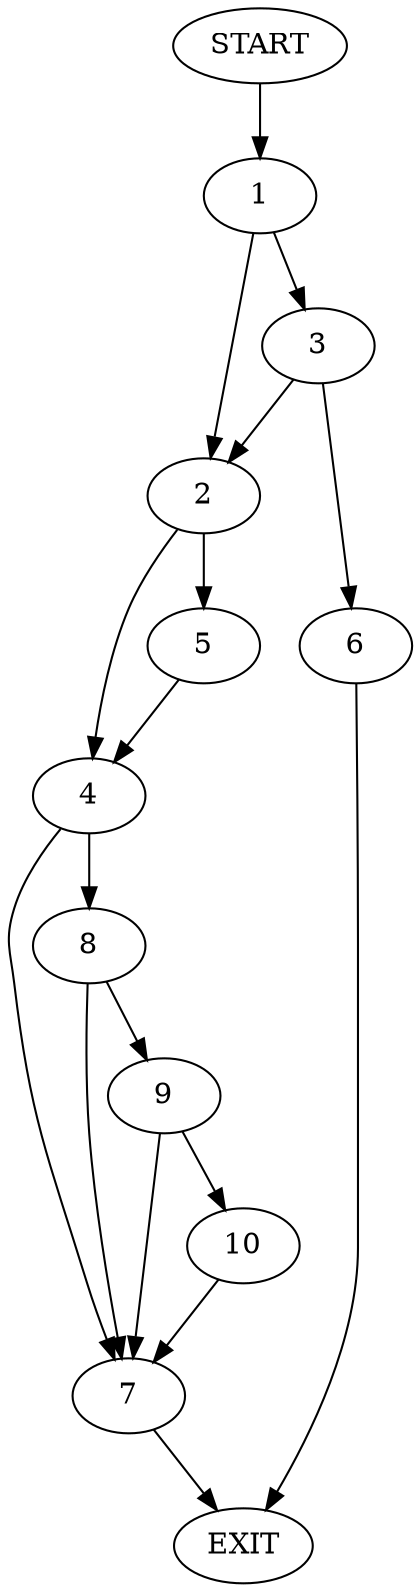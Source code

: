 digraph {
0 [label="START"]
11 [label="EXIT"]
0 -> 1
1 -> 2
1 -> 3
2 -> 4
2 -> 5
3 -> 2
3 -> 6
6 -> 11
4 -> 7
4 -> 8
5 -> 4
8 -> 7
8 -> 9
7 -> 11
9 -> 7
9 -> 10
10 -> 7
}
